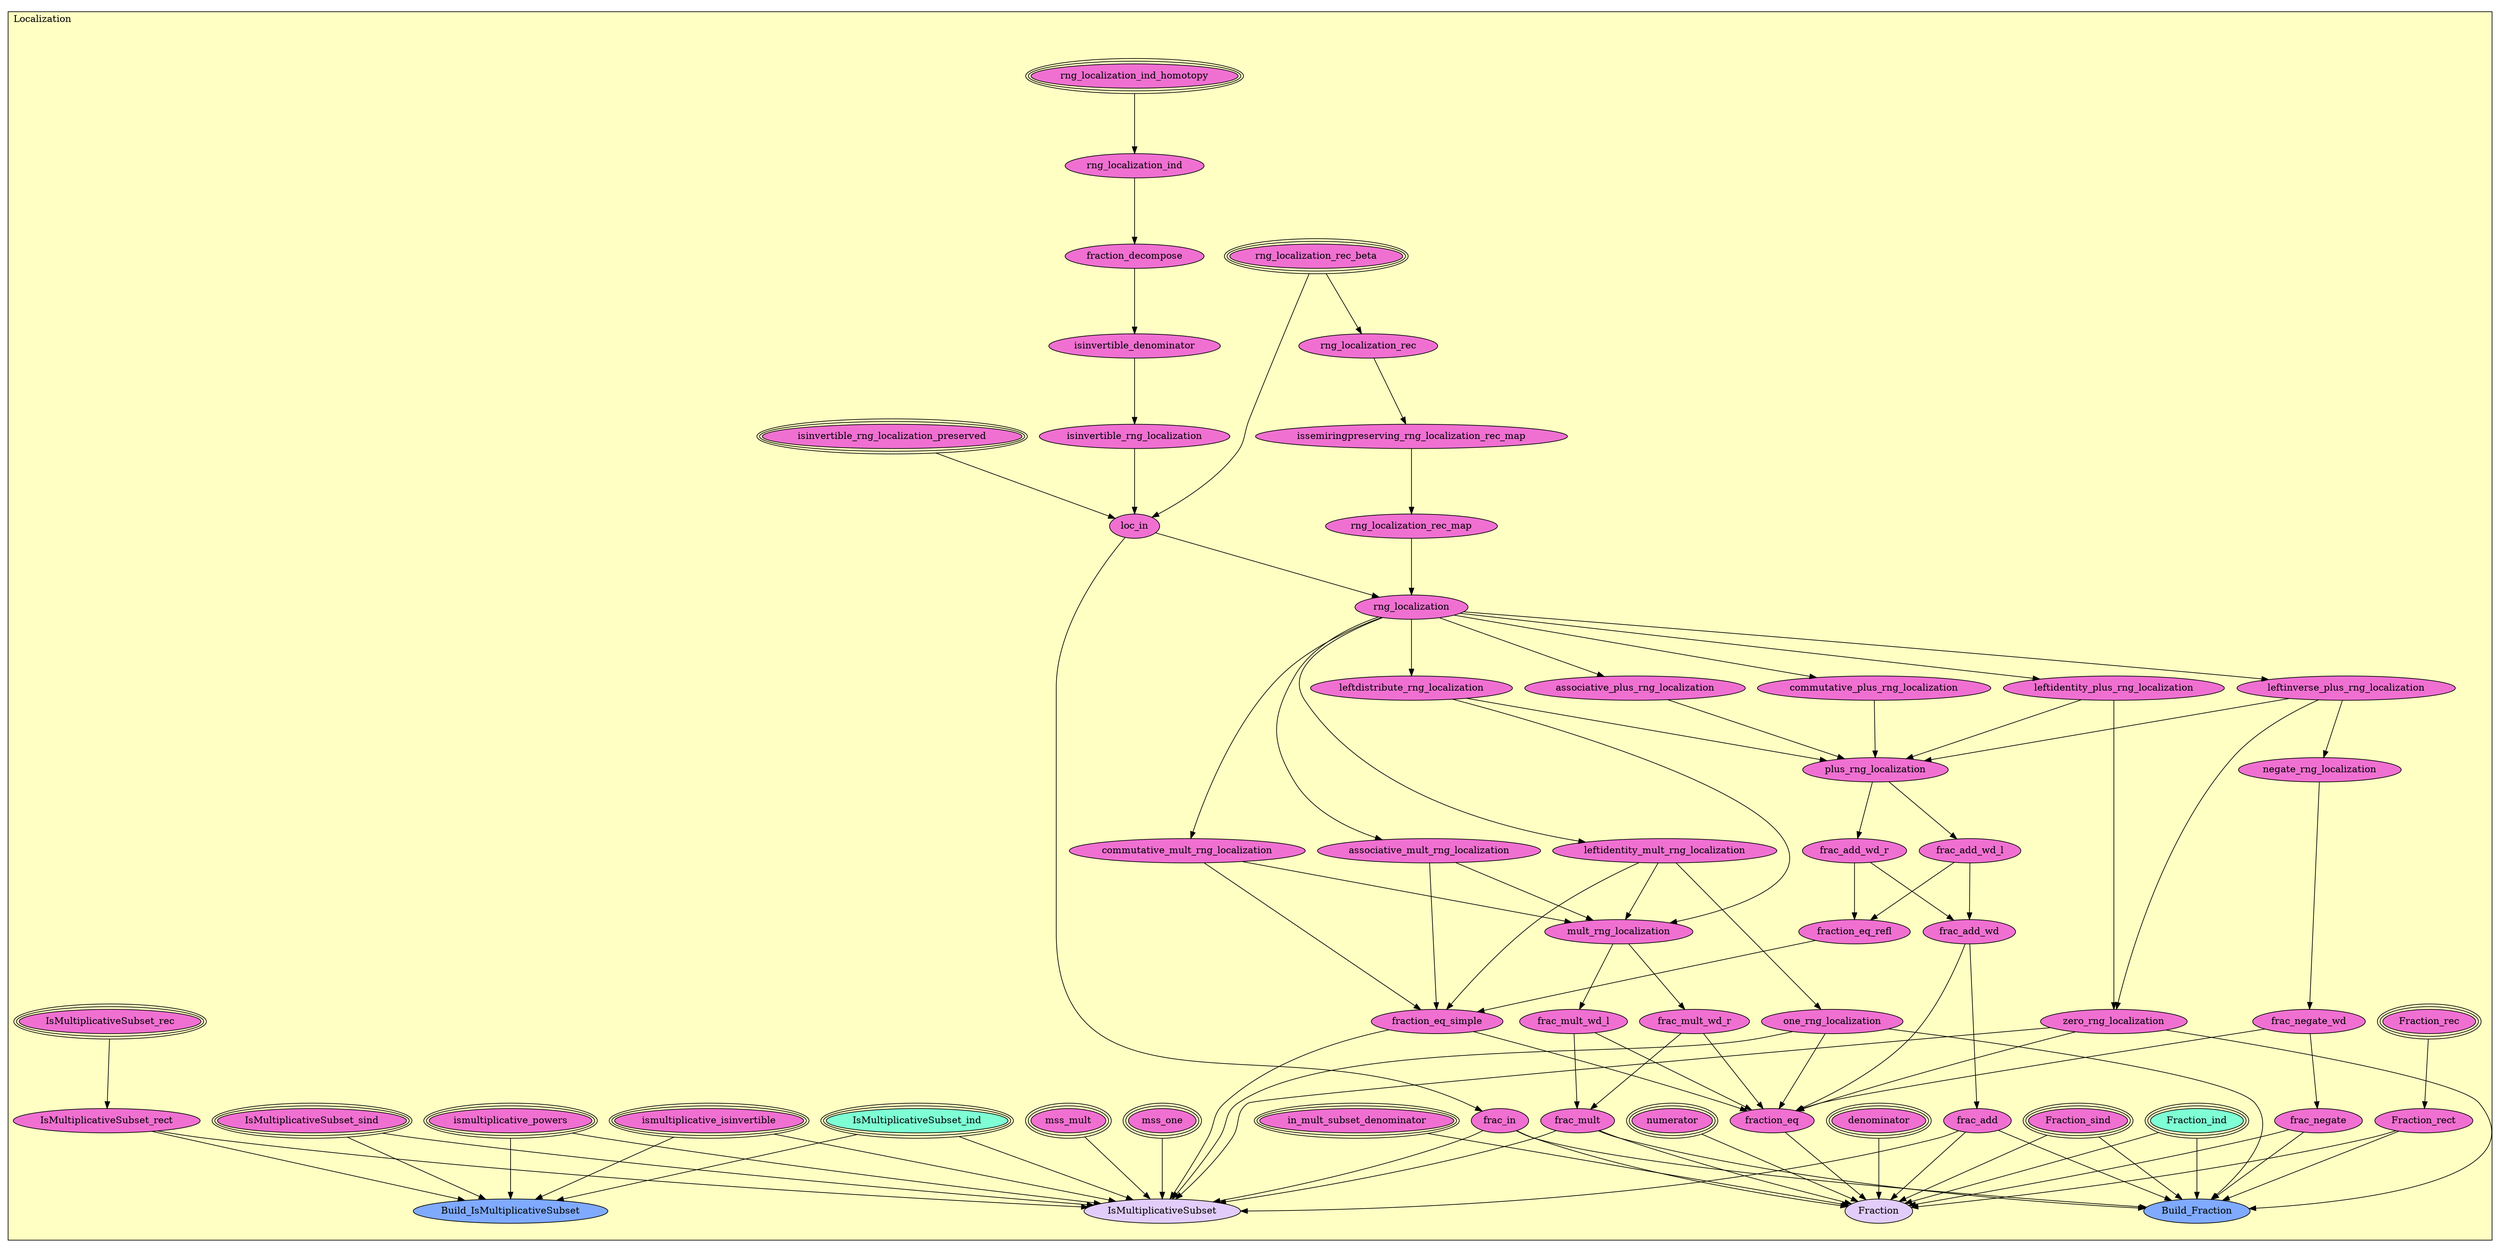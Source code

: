 digraph HoTT_Algebra_Rings_Localization {
  graph [ratio=0.5]
  node [style=filled]
Localization_rng_localization_ind_homotopy [label="rng_localization_ind_homotopy", URL=<Localization.html#rng_localization_ind_homotopy>, peripheries=3, fillcolor="#F070D1"] ;
Localization_rng_localization_ind [label="rng_localization_ind", URL=<Localization.html#rng_localization_ind>, fillcolor="#F070D1"] ;
Localization_fraction_decompose [label="fraction_decompose", URL=<Localization.html#fraction_decompose>, fillcolor="#F070D1"] ;
Localization_isinvertible_rng_localization_preserved [label="isinvertible_rng_localization_preserved", URL=<Localization.html#isinvertible_rng_localization_preserved>, peripheries=3, fillcolor="#F070D1"] ;
Localization_isinvertible_denominator [label="isinvertible_denominator", URL=<Localization.html#isinvertible_denominator>, fillcolor="#F070D1"] ;
Localization_isinvertible_rng_localization [label="isinvertible_rng_localization", URL=<Localization.html#isinvertible_rng_localization>, fillcolor="#F070D1"] ;
Localization_rng_localization_rec_beta [label="rng_localization_rec_beta", URL=<Localization.html#rng_localization_rec_beta>, peripheries=3, fillcolor="#F070D1"] ;
Localization_rng_localization_rec [label="rng_localization_rec", URL=<Localization.html#rng_localization_rec>, fillcolor="#F070D1"] ;
Localization_issemiringpreserving_rng_localization_rec_map [label="issemiringpreserving_rng_localization_rec_map", URL=<Localization.html#issemiringpreserving_rng_localization_rec_map>, fillcolor="#F070D1"] ;
Localization_rng_localization_rec_map [label="rng_localization_rec_map", URL=<Localization.html#rng_localization_rec_map>, fillcolor="#F070D1"] ;
Localization_loc_in [label="loc_in", URL=<Localization.html#loc_in>, fillcolor="#F070D1"] ;
Localization_rng_localization [label="rng_localization", URL=<Localization.html#rng_localization>, fillcolor="#F070D1"] ;
Localization_leftdistribute_rng_localization [label="leftdistribute_rng_localization", URL=<Localization.html#leftdistribute_rng_localization>, fillcolor="#F070D1"] ;
Localization_commutative_mult_rng_localization [label="commutative_mult_rng_localization", URL=<Localization.html#commutative_mult_rng_localization>, fillcolor="#F070D1"] ;
Localization_associative_mult_rng_localization [label="associative_mult_rng_localization", URL=<Localization.html#associative_mult_rng_localization>, fillcolor="#F070D1"] ;
Localization_leftidentity_mult_rng_localization [label="leftidentity_mult_rng_localization", URL=<Localization.html#leftidentity_mult_rng_localization>, fillcolor="#F070D1"] ;
Localization_associative_plus_rng_localization [label="associative_plus_rng_localization", URL=<Localization.html#associative_plus_rng_localization>, fillcolor="#F070D1"] ;
Localization_leftinverse_plus_rng_localization [label="leftinverse_plus_rng_localization", URL=<Localization.html#leftinverse_plus_rng_localization>, fillcolor="#F070D1"] ;
Localization_leftidentity_plus_rng_localization [label="leftidentity_plus_rng_localization", URL=<Localization.html#leftidentity_plus_rng_localization>, fillcolor="#F070D1"] ;
Localization_commutative_plus_rng_localization [label="commutative_plus_rng_localization", URL=<Localization.html#commutative_plus_rng_localization>, fillcolor="#F070D1"] ;
Localization_negate_rng_localization [label="negate_rng_localization", URL=<Localization.html#negate_rng_localization>, fillcolor="#F070D1"] ;
Localization_frac_negate_wd [label="frac_negate_wd", URL=<Localization.html#frac_negate_wd>, fillcolor="#F070D1"] ;
Localization_frac_negate [label="frac_negate", URL=<Localization.html#frac_negate>, fillcolor="#F070D1"] ;
Localization_one_rng_localization [label="one_rng_localization", URL=<Localization.html#one_rng_localization>, fillcolor="#F070D1"] ;
Localization_zero_rng_localization [label="zero_rng_localization", URL=<Localization.html#zero_rng_localization>, fillcolor="#F070D1"] ;
Localization_mult_rng_localization [label="mult_rng_localization", URL=<Localization.html#mult_rng_localization>, fillcolor="#F070D1"] ;
Localization_frac_mult_wd_r [label="frac_mult_wd_r", URL=<Localization.html#frac_mult_wd_r>, fillcolor="#F070D1"] ;
Localization_frac_mult_wd_l [label="frac_mult_wd_l", URL=<Localization.html#frac_mult_wd_l>, fillcolor="#F070D1"] ;
Localization_frac_mult [label="frac_mult", URL=<Localization.html#frac_mult>, fillcolor="#F070D1"] ;
Localization_plus_rng_localization [label="plus_rng_localization", URL=<Localization.html#plus_rng_localization>, fillcolor="#F070D1"] ;
Localization_frac_add_wd_r [label="frac_add_wd_r", URL=<Localization.html#frac_add_wd_r>, fillcolor="#F070D1"] ;
Localization_frac_add_wd_l [label="frac_add_wd_l", URL=<Localization.html#frac_add_wd_l>, fillcolor="#F070D1"] ;
Localization_frac_add_wd [label="frac_add_wd", URL=<Localization.html#frac_add_wd>, fillcolor="#F070D1"] ;
Localization_frac_add [label="frac_add", URL=<Localization.html#frac_add>, fillcolor="#F070D1"] ;
Localization_frac_in [label="frac_in", URL=<Localization.html#frac_in>, fillcolor="#F070D1"] ;
Localization_fraction_eq_refl [label="fraction_eq_refl", URL=<Localization.html#fraction_eq_refl>, fillcolor="#F070D1"] ;
Localization_fraction_eq_simple [label="fraction_eq_simple", URL=<Localization.html#fraction_eq_simple>, fillcolor="#F070D1"] ;
Localization_fraction_eq [label="fraction_eq", URL=<Localization.html#fraction_eq>, fillcolor="#F070D1"] ;
Localization_in_mult_subset_denominator [label="in_mult_subset_denominator", URL=<Localization.html#in_mult_subset_denominator>, peripheries=3, fillcolor="#F070D1"] ;
Localization_denominator [label="denominator", URL=<Localization.html#denominator>, peripheries=3, fillcolor="#F070D1"] ;
Localization_numerator [label="numerator", URL=<Localization.html#numerator>, peripheries=3, fillcolor="#F070D1"] ;
Localization_Fraction_sind [label="Fraction_sind", URL=<Localization.html#Fraction_sind>, peripheries=3, fillcolor="#F070D1"] ;
Localization_Fraction_rec [label="Fraction_rec", URL=<Localization.html#Fraction_rec>, peripheries=3, fillcolor="#F070D1"] ;
Localization_Fraction_ind [label="Fraction_ind", URL=<Localization.html#Fraction_ind>, peripheries=3, fillcolor="#7FFFD4"] ;
Localization_Fraction_rect [label="Fraction_rect", URL=<Localization.html#Fraction_rect>, fillcolor="#F070D1"] ;
Localization_Build_Fraction [label="Build_Fraction", URL=<Localization.html#Build_Fraction>, fillcolor="#7FAAFF"] ;
Localization_Fraction [label="Fraction", URL=<Localization.html#Fraction>, fillcolor="#E2CDFA"] ;
Localization_ismultiplicative_isinvertible [label="ismultiplicative_isinvertible", URL=<Localization.html#ismultiplicative_isinvertible>, peripheries=3, fillcolor="#F070D1"] ;
Localization_ismultiplicative_powers [label="ismultiplicative_powers", URL=<Localization.html#ismultiplicative_powers>, peripheries=3, fillcolor="#F070D1"] ;
Localization_mss_mult [label="mss_mult", URL=<Localization.html#mss_mult>, peripheries=3, fillcolor="#F070D1"] ;
Localization_mss_one [label="mss_one", URL=<Localization.html#mss_one>, peripheries=3, fillcolor="#F070D1"] ;
Localization_IsMultiplicativeSubset_sind [label="IsMultiplicativeSubset_sind", URL=<Localization.html#IsMultiplicativeSubset_sind>, peripheries=3, fillcolor="#F070D1"] ;
Localization_IsMultiplicativeSubset_rec [label="IsMultiplicativeSubset_rec", URL=<Localization.html#IsMultiplicativeSubset_rec>, peripheries=3, fillcolor="#F070D1"] ;
Localization_IsMultiplicativeSubset_ind [label="IsMultiplicativeSubset_ind", URL=<Localization.html#IsMultiplicativeSubset_ind>, peripheries=3, fillcolor="#7FFFD4"] ;
Localization_IsMultiplicativeSubset_rect [label="IsMultiplicativeSubset_rect", URL=<Localization.html#IsMultiplicativeSubset_rect>, fillcolor="#F070D1"] ;
Localization_Build_IsMultiplicativeSubset [label="Build_IsMultiplicativeSubset", URL=<Localization.html#Build_IsMultiplicativeSubset>, fillcolor="#7FAAFF"] ;
Localization_IsMultiplicativeSubset [label="IsMultiplicativeSubset", URL=<Localization.html#IsMultiplicativeSubset>, fillcolor="#E2CDFA"] ;
  Localization_rng_localization_ind_homotopy -> Localization_rng_localization_ind [] ;
  Localization_rng_localization_ind -> Localization_fraction_decompose [] ;
  Localization_fraction_decompose -> Localization_isinvertible_denominator [] ;
  Localization_isinvertible_rng_localization_preserved -> Localization_loc_in [] ;
  Localization_isinvertible_denominator -> Localization_isinvertible_rng_localization [] ;
  Localization_isinvertible_rng_localization -> Localization_loc_in [] ;
  Localization_rng_localization_rec_beta -> Localization_rng_localization_rec [] ;
  Localization_rng_localization_rec_beta -> Localization_loc_in [] ;
  Localization_rng_localization_rec -> Localization_issemiringpreserving_rng_localization_rec_map [] ;
  Localization_issemiringpreserving_rng_localization_rec_map -> Localization_rng_localization_rec_map [] ;
  Localization_rng_localization_rec_map -> Localization_rng_localization [] ;
  Localization_loc_in -> Localization_rng_localization [] ;
  Localization_loc_in -> Localization_frac_in [] ;
  Localization_rng_localization -> Localization_leftdistribute_rng_localization [] ;
  Localization_rng_localization -> Localization_commutative_mult_rng_localization [] ;
  Localization_rng_localization -> Localization_associative_mult_rng_localization [] ;
  Localization_rng_localization -> Localization_leftidentity_mult_rng_localization [] ;
  Localization_rng_localization -> Localization_associative_plus_rng_localization [] ;
  Localization_rng_localization -> Localization_leftinverse_plus_rng_localization [] ;
  Localization_rng_localization -> Localization_leftidentity_plus_rng_localization [] ;
  Localization_rng_localization -> Localization_commutative_plus_rng_localization [] ;
  Localization_leftdistribute_rng_localization -> Localization_mult_rng_localization [] ;
  Localization_leftdistribute_rng_localization -> Localization_plus_rng_localization [] ;
  Localization_commutative_mult_rng_localization -> Localization_mult_rng_localization [] ;
  Localization_commutative_mult_rng_localization -> Localization_fraction_eq_simple [] ;
  Localization_associative_mult_rng_localization -> Localization_mult_rng_localization [] ;
  Localization_associative_mult_rng_localization -> Localization_fraction_eq_simple [] ;
  Localization_leftidentity_mult_rng_localization -> Localization_one_rng_localization [] ;
  Localization_leftidentity_mult_rng_localization -> Localization_mult_rng_localization [] ;
  Localization_leftidentity_mult_rng_localization -> Localization_fraction_eq_simple [] ;
  Localization_associative_plus_rng_localization -> Localization_plus_rng_localization [] ;
  Localization_leftinverse_plus_rng_localization -> Localization_negate_rng_localization [] ;
  Localization_leftinverse_plus_rng_localization -> Localization_zero_rng_localization [] ;
  Localization_leftinverse_plus_rng_localization -> Localization_plus_rng_localization [] ;
  Localization_leftidentity_plus_rng_localization -> Localization_zero_rng_localization [] ;
  Localization_leftidentity_plus_rng_localization -> Localization_plus_rng_localization [] ;
  Localization_commutative_plus_rng_localization -> Localization_plus_rng_localization [] ;
  Localization_negate_rng_localization -> Localization_frac_negate_wd [] ;
  Localization_frac_negate_wd -> Localization_frac_negate [] ;
  Localization_frac_negate_wd -> Localization_fraction_eq [] ;
  Localization_frac_negate -> Localization_Build_Fraction [] ;
  Localization_frac_negate -> Localization_Fraction [] ;
  Localization_one_rng_localization -> Localization_fraction_eq [] ;
  Localization_one_rng_localization -> Localization_Build_Fraction [] ;
  Localization_one_rng_localization -> Localization_IsMultiplicativeSubset [] ;
  Localization_zero_rng_localization -> Localization_fraction_eq [] ;
  Localization_zero_rng_localization -> Localization_Build_Fraction [] ;
  Localization_zero_rng_localization -> Localization_IsMultiplicativeSubset [] ;
  Localization_mult_rng_localization -> Localization_frac_mult_wd_r [] ;
  Localization_mult_rng_localization -> Localization_frac_mult_wd_l [] ;
  Localization_frac_mult_wd_r -> Localization_frac_mult [] ;
  Localization_frac_mult_wd_r -> Localization_fraction_eq [] ;
  Localization_frac_mult_wd_l -> Localization_frac_mult [] ;
  Localization_frac_mult_wd_l -> Localization_fraction_eq [] ;
  Localization_frac_mult -> Localization_Build_Fraction [] ;
  Localization_frac_mult -> Localization_Fraction [] ;
  Localization_frac_mult -> Localization_IsMultiplicativeSubset [] ;
  Localization_plus_rng_localization -> Localization_frac_add_wd_r [] ;
  Localization_plus_rng_localization -> Localization_frac_add_wd_l [] ;
  Localization_frac_add_wd_r -> Localization_frac_add_wd [] ;
  Localization_frac_add_wd_r -> Localization_fraction_eq_refl [] ;
  Localization_frac_add_wd_l -> Localization_frac_add_wd [] ;
  Localization_frac_add_wd_l -> Localization_fraction_eq_refl [] ;
  Localization_frac_add_wd -> Localization_frac_add [] ;
  Localization_frac_add_wd -> Localization_fraction_eq [] ;
  Localization_frac_add -> Localization_Build_Fraction [] ;
  Localization_frac_add -> Localization_Fraction [] ;
  Localization_frac_add -> Localization_IsMultiplicativeSubset [] ;
  Localization_frac_in -> Localization_Build_Fraction [] ;
  Localization_frac_in -> Localization_Fraction [] ;
  Localization_frac_in -> Localization_IsMultiplicativeSubset [] ;
  Localization_fraction_eq_refl -> Localization_fraction_eq_simple [] ;
  Localization_fraction_eq_simple -> Localization_fraction_eq [] ;
  Localization_fraction_eq_simple -> Localization_IsMultiplicativeSubset [] ;
  Localization_fraction_eq -> Localization_Fraction [] ;
  Localization_in_mult_subset_denominator -> Localization_Fraction [] ;
  Localization_denominator -> Localization_Fraction [] ;
  Localization_numerator -> Localization_Fraction [] ;
  Localization_Fraction_sind -> Localization_Build_Fraction [] ;
  Localization_Fraction_sind -> Localization_Fraction [] ;
  Localization_Fraction_rec -> Localization_Fraction_rect [] ;
  Localization_Fraction_ind -> Localization_Build_Fraction [] ;
  Localization_Fraction_ind -> Localization_Fraction [] ;
  Localization_Fraction_rect -> Localization_Build_Fraction [] ;
  Localization_Fraction_rect -> Localization_Fraction [] ;
  Localization_ismultiplicative_isinvertible -> Localization_Build_IsMultiplicativeSubset [] ;
  Localization_ismultiplicative_isinvertible -> Localization_IsMultiplicativeSubset [] ;
  Localization_ismultiplicative_powers -> Localization_Build_IsMultiplicativeSubset [] ;
  Localization_ismultiplicative_powers -> Localization_IsMultiplicativeSubset [] ;
  Localization_mss_mult -> Localization_IsMultiplicativeSubset [] ;
  Localization_mss_one -> Localization_IsMultiplicativeSubset [] ;
  Localization_IsMultiplicativeSubset_sind -> Localization_Build_IsMultiplicativeSubset [] ;
  Localization_IsMultiplicativeSubset_sind -> Localization_IsMultiplicativeSubset [] ;
  Localization_IsMultiplicativeSubset_rec -> Localization_IsMultiplicativeSubset_rect [] ;
  Localization_IsMultiplicativeSubset_ind -> Localization_Build_IsMultiplicativeSubset [] ;
  Localization_IsMultiplicativeSubset_ind -> Localization_IsMultiplicativeSubset [] ;
  Localization_IsMultiplicativeSubset_rect -> Localization_Build_IsMultiplicativeSubset [] ;
  Localization_IsMultiplicativeSubset_rect -> Localization_IsMultiplicativeSubset [] ;
subgraph cluster_Localization { label="Localization"; fillcolor="#FFFFC3"; labeljust=l; style=filled 
Localization_IsMultiplicativeSubset; Localization_Build_IsMultiplicativeSubset; Localization_IsMultiplicativeSubset_rect; Localization_IsMultiplicativeSubset_ind; Localization_IsMultiplicativeSubset_rec; Localization_IsMultiplicativeSubset_sind; Localization_mss_one; Localization_mss_mult; Localization_ismultiplicative_powers; Localization_ismultiplicative_isinvertible; Localization_Fraction; Localization_Build_Fraction; Localization_Fraction_rect; Localization_Fraction_ind; Localization_Fraction_rec; Localization_Fraction_sind; Localization_numerator; Localization_denominator; Localization_in_mult_subset_denominator; Localization_fraction_eq; Localization_fraction_eq_simple; Localization_fraction_eq_refl; Localization_frac_in; Localization_frac_add; Localization_frac_add_wd; Localization_frac_add_wd_l; Localization_frac_add_wd_r; Localization_plus_rng_localization; Localization_frac_mult; Localization_frac_mult_wd_l; Localization_frac_mult_wd_r; Localization_mult_rng_localization; Localization_zero_rng_localization; Localization_one_rng_localization; Localization_frac_negate; Localization_frac_negate_wd; Localization_negate_rng_localization; Localization_commutative_plus_rng_localization; Localization_leftidentity_plus_rng_localization; Localization_leftinverse_plus_rng_localization; Localization_associative_plus_rng_localization; Localization_leftidentity_mult_rng_localization; Localization_associative_mult_rng_localization; Localization_commutative_mult_rng_localization; Localization_leftdistribute_rng_localization; Localization_rng_localization; Localization_loc_in; Localization_rng_localization_rec_map; Localization_issemiringpreserving_rng_localization_rec_map; Localization_rng_localization_rec; Localization_rng_localization_rec_beta; Localization_isinvertible_rng_localization; Localization_isinvertible_denominator; Localization_isinvertible_rng_localization_preserved; Localization_fraction_decompose; Localization_rng_localization_ind; Localization_rng_localization_ind_homotopy; };
} /* END */
